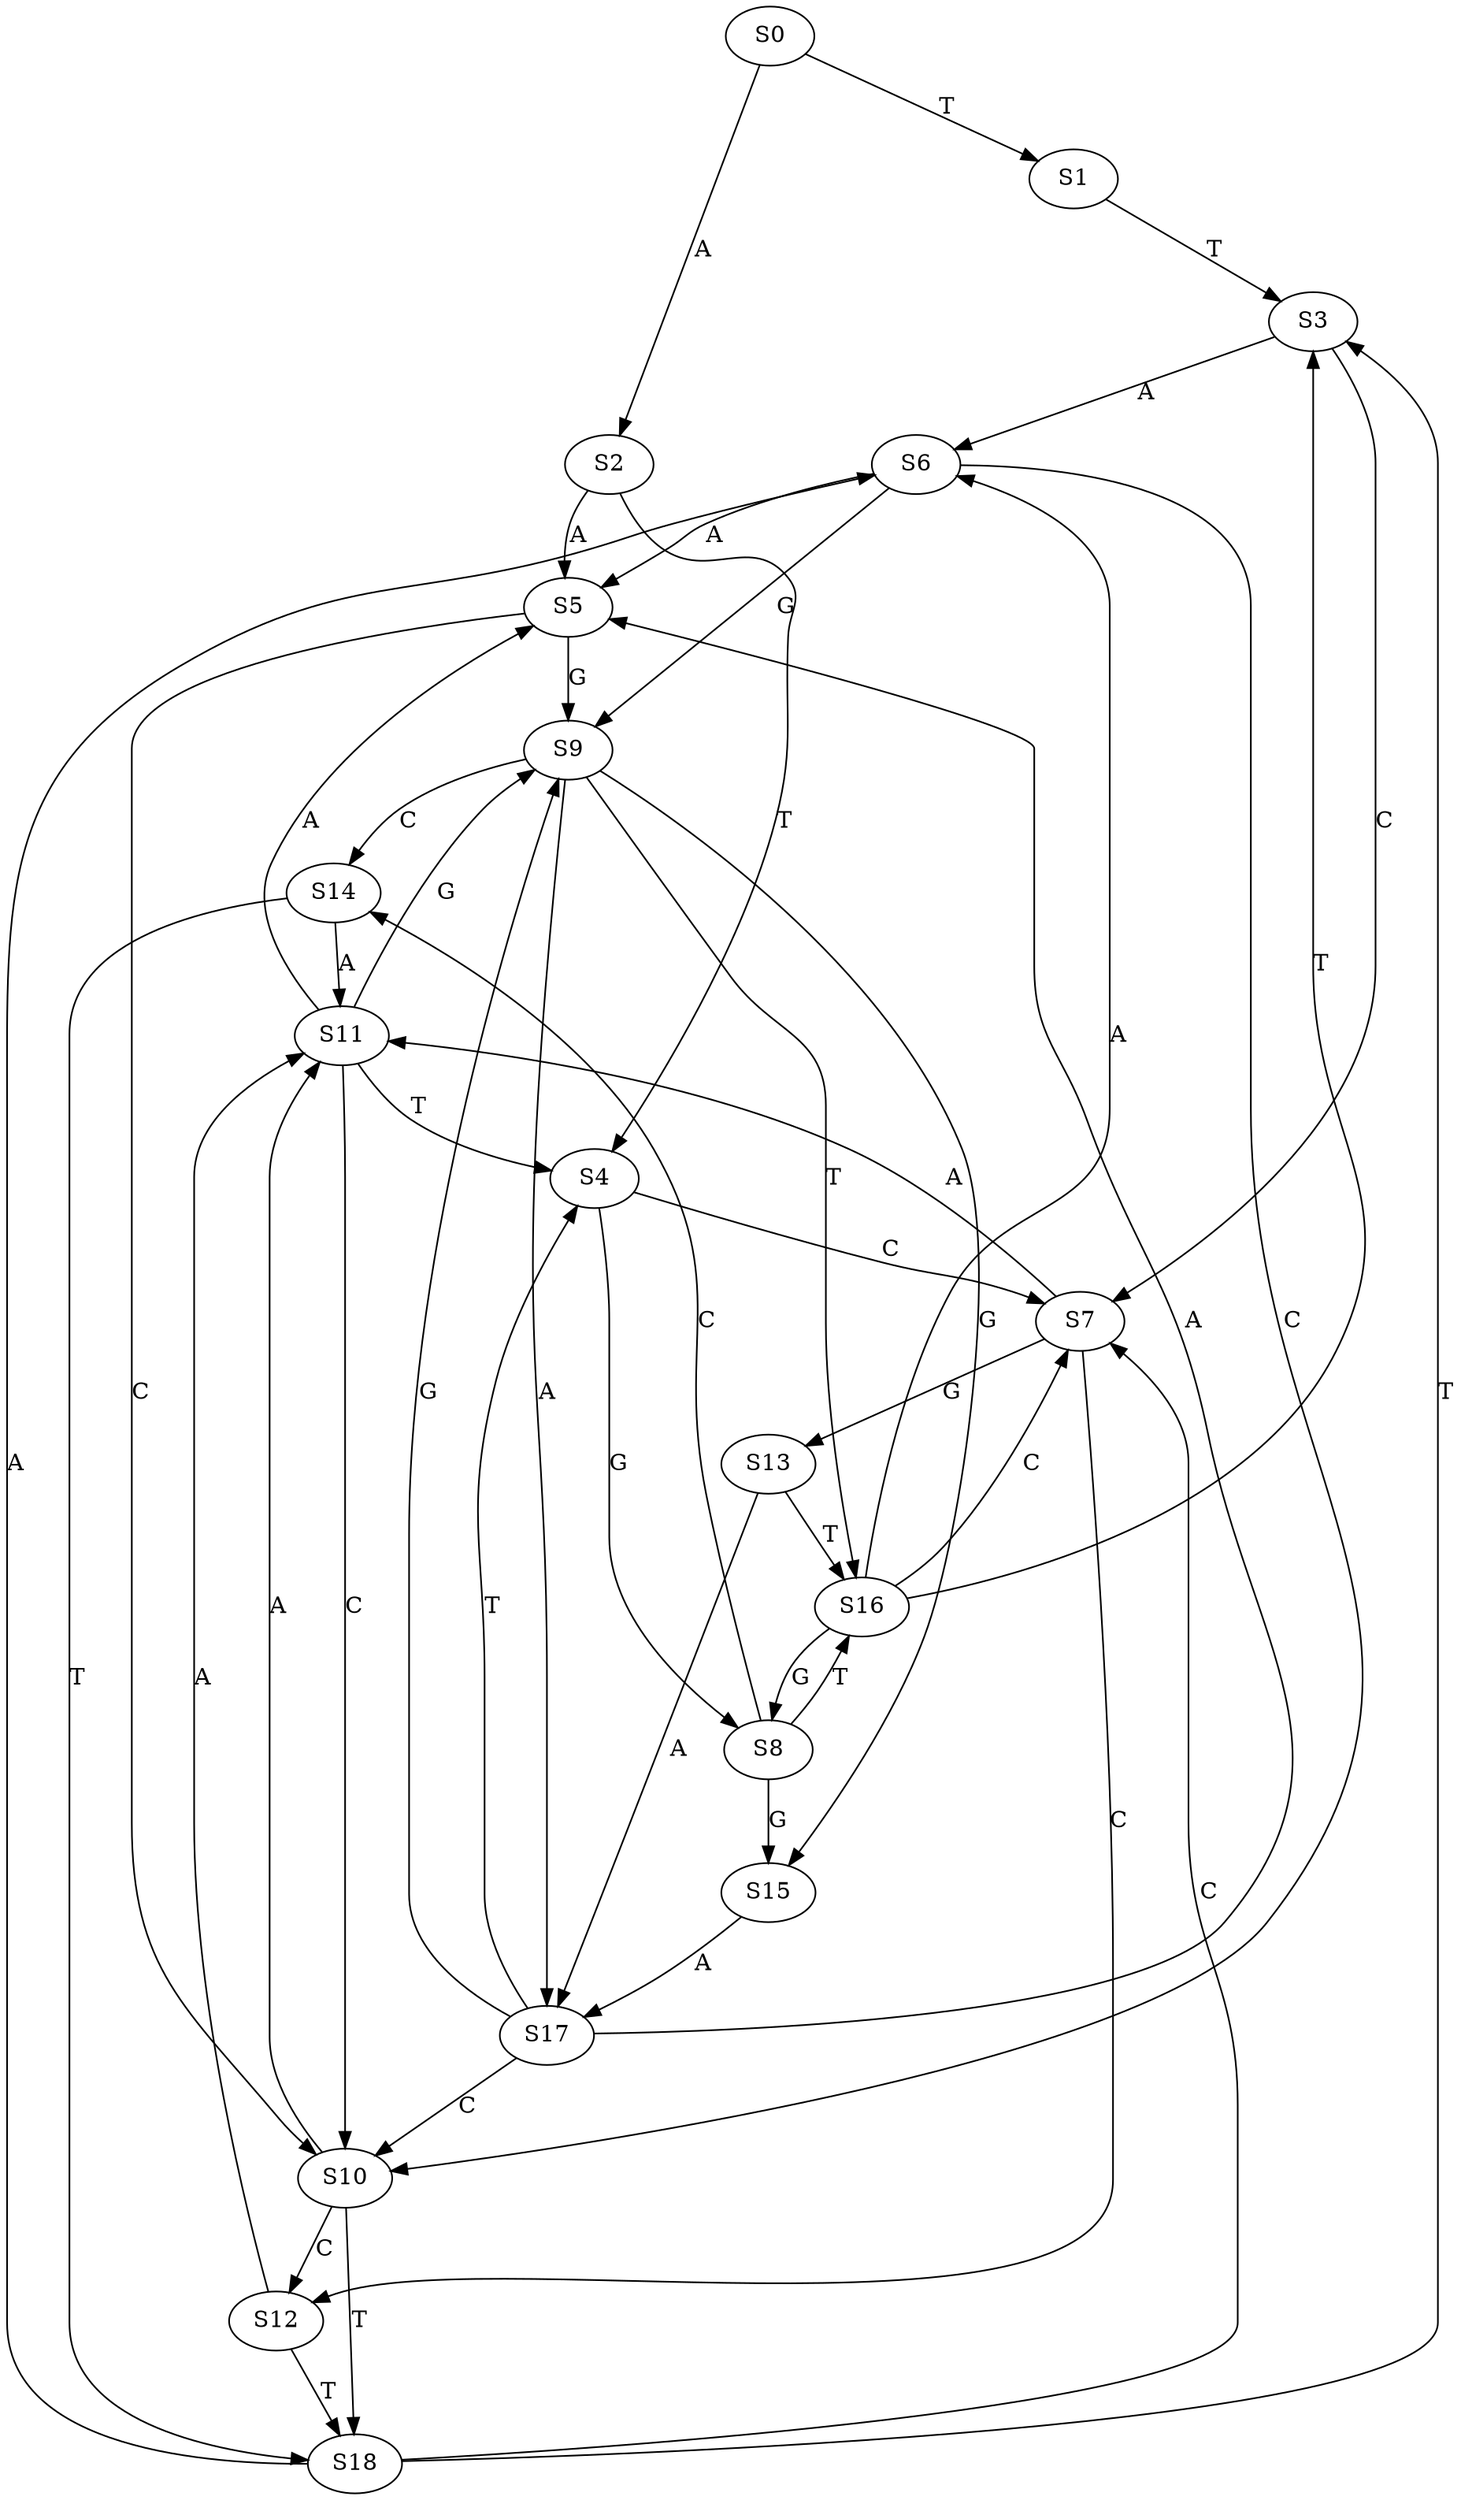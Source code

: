 strict digraph  {
	S0 -> S1 [ label = T ];
	S0 -> S2 [ label = A ];
	S1 -> S3 [ label = T ];
	S2 -> S4 [ label = T ];
	S2 -> S5 [ label = A ];
	S3 -> S6 [ label = A ];
	S3 -> S7 [ label = C ];
	S4 -> S8 [ label = G ];
	S4 -> S7 [ label = C ];
	S5 -> S9 [ label = G ];
	S5 -> S10 [ label = C ];
	S6 -> S9 [ label = G ];
	S6 -> S10 [ label = C ];
	S6 -> S5 [ label = A ];
	S7 -> S11 [ label = A ];
	S7 -> S12 [ label = C ];
	S7 -> S13 [ label = G ];
	S8 -> S14 [ label = C ];
	S8 -> S15 [ label = G ];
	S8 -> S16 [ label = T ];
	S9 -> S16 [ label = T ];
	S9 -> S14 [ label = C ];
	S9 -> S17 [ label = A ];
	S9 -> S15 [ label = G ];
	S10 -> S12 [ label = C ];
	S10 -> S18 [ label = T ];
	S10 -> S11 [ label = A ];
	S11 -> S9 [ label = G ];
	S11 -> S4 [ label = T ];
	S11 -> S5 [ label = A ];
	S11 -> S10 [ label = C ];
	S12 -> S11 [ label = A ];
	S12 -> S18 [ label = T ];
	S13 -> S17 [ label = A ];
	S13 -> S16 [ label = T ];
	S14 -> S11 [ label = A ];
	S14 -> S18 [ label = T ];
	S15 -> S17 [ label = A ];
	S16 -> S7 [ label = C ];
	S16 -> S3 [ label = T ];
	S16 -> S6 [ label = A ];
	S16 -> S8 [ label = G ];
	S17 -> S5 [ label = A ];
	S17 -> S4 [ label = T ];
	S17 -> S10 [ label = C ];
	S17 -> S9 [ label = G ];
	S18 -> S3 [ label = T ];
	S18 -> S7 [ label = C ];
	S18 -> S6 [ label = A ];
}
